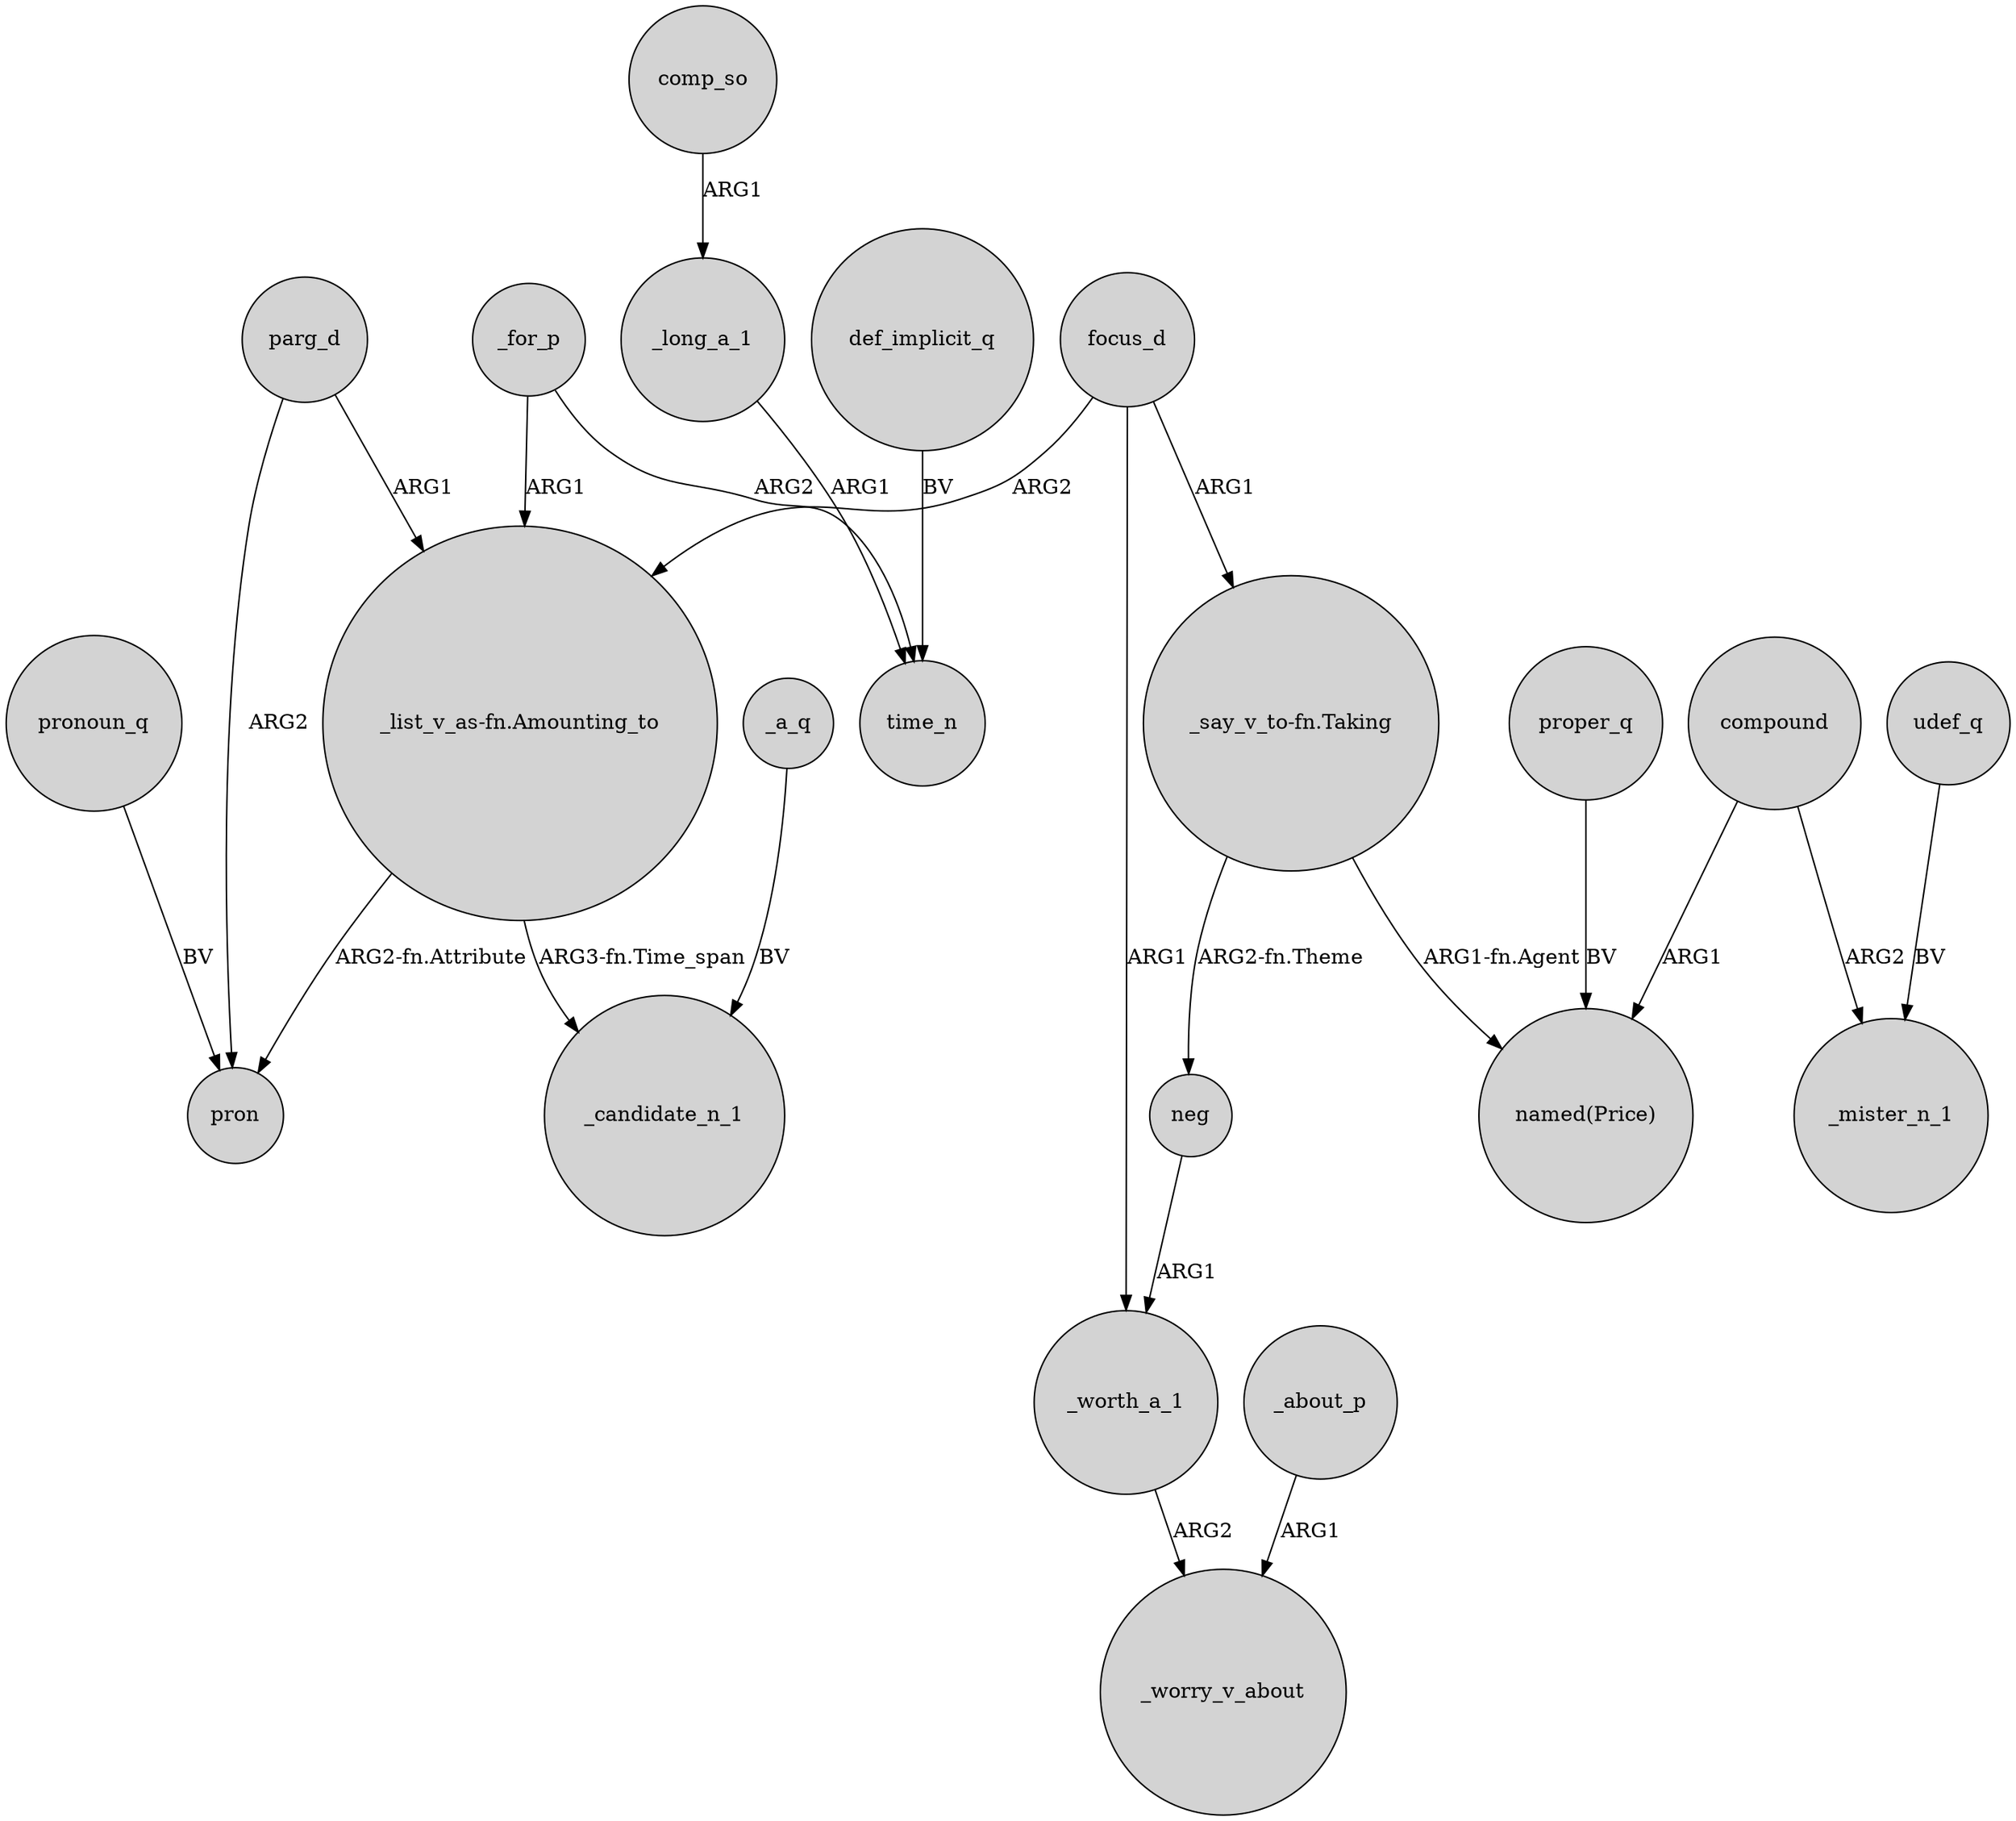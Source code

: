 digraph {
	node [shape=circle style=filled]
	"_list_v_as-fn.Amounting_to" -> pron [label="ARG2-fn.Attribute"]
	compound -> _mister_n_1 [label=ARG2]
	_for_p -> time_n [label=ARG2]
	_worth_a_1 -> _worry_v_about [label=ARG2]
	parg_d -> "_list_v_as-fn.Amounting_to" [label=ARG1]
	focus_d -> "_say_v_to-fn.Taking" [label=ARG1]
	parg_d -> pron [label=ARG2]
	comp_so -> _long_a_1 [label=ARG1]
	"_say_v_to-fn.Taking" -> neg [label="ARG2-fn.Theme"]
	udef_q -> _mister_n_1 [label=BV]
	_a_q -> _candidate_n_1 [label=BV]
	neg -> _worth_a_1 [label=ARG1]
	pronoun_q -> pron [label=BV]
	"_list_v_as-fn.Amounting_to" -> _candidate_n_1 [label="ARG3-fn.Time_span"]
	_about_p -> _worry_v_about [label=ARG1]
	_long_a_1 -> time_n [label=ARG1]
	focus_d -> "_list_v_as-fn.Amounting_to" [label=ARG2]
	proper_q -> "named(Price)" [label=BV]
	_for_p -> "_list_v_as-fn.Amounting_to" [label=ARG1]
	compound -> "named(Price)" [label=ARG1]
	def_implicit_q -> time_n [label=BV]
	focus_d -> _worth_a_1 [label=ARG1]
	"_say_v_to-fn.Taking" -> "named(Price)" [label="ARG1-fn.Agent"]
}
